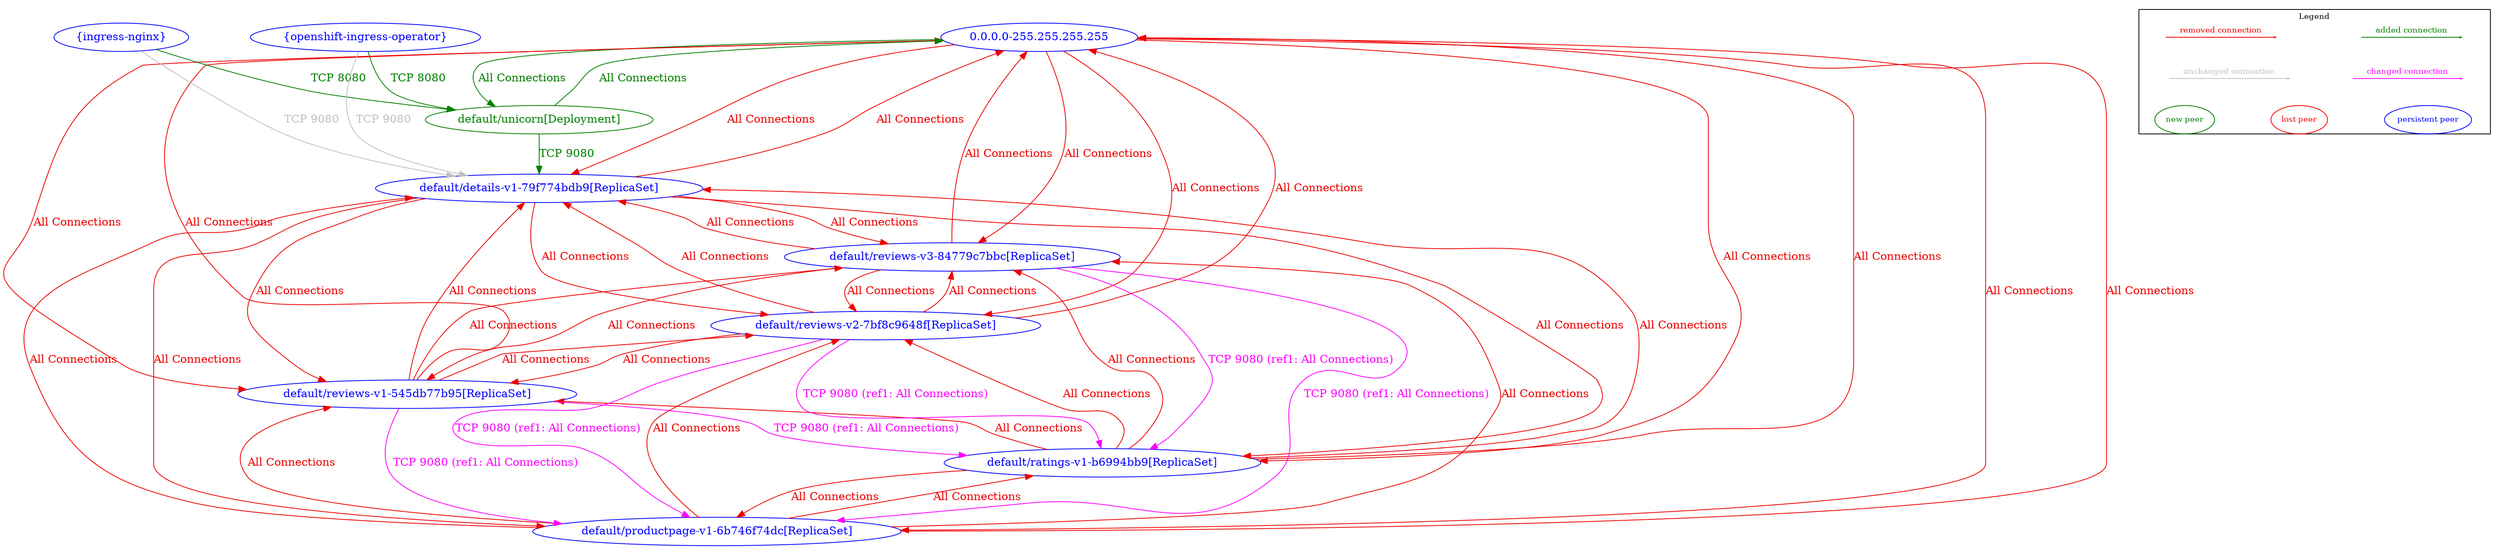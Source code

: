 digraph {
	"0.0.0.0-255.255.255.255" [label="0.0.0.0-255.255.255.255" color="blue" fontcolor="blue"]
	"default/details-v1-79f774bdb9[ReplicaSet]" [label="default/details-v1-79f774bdb9[ReplicaSet]" color="blue" fontcolor="blue"]
	"default/productpage-v1-6b746f74dc[ReplicaSet]" [label="default/productpage-v1-6b746f74dc[ReplicaSet]" color="blue" fontcolor="blue"]
	"default/ratings-v1-b6994bb9[ReplicaSet]" [label="default/ratings-v1-b6994bb9[ReplicaSet]" color="blue" fontcolor="blue"]
	"default/reviews-v1-545db77b95[ReplicaSet]" [label="default/reviews-v1-545db77b95[ReplicaSet]" color="blue" fontcolor="blue"]
	"default/reviews-v2-7bf8c9648f[ReplicaSet]" [label="default/reviews-v2-7bf8c9648f[ReplicaSet]" color="blue" fontcolor="blue"]
	"default/reviews-v3-84779c7bbc[ReplicaSet]" [label="default/reviews-v3-84779c7bbc[ReplicaSet]" color="blue" fontcolor="blue"]
	"default/unicorn[Deployment]" [label="default/unicorn[Deployment]" color="#008000" fontcolor="#008000"]
	"{ingress-nginx}" [label="{ingress-nginx}" color="blue" fontcolor="blue"]
	"{openshift-ingress-operator}" [label="{openshift-ingress-operator}" color="blue" fontcolor="blue"]
	"0.0.0.0-255.255.255.255" -> "default/details-v1-79f774bdb9[ReplicaSet]" [label="All Connections" color="red2" fontcolor="red2"]
	"0.0.0.0-255.255.255.255" -> "default/productpage-v1-6b746f74dc[ReplicaSet]" [label="All Connections" color="red2" fontcolor="red2"]
	"0.0.0.0-255.255.255.255" -> "default/ratings-v1-b6994bb9[ReplicaSet]" [label="All Connections" color="red2" fontcolor="red2"]
	"0.0.0.0-255.255.255.255" -> "default/reviews-v1-545db77b95[ReplicaSet]" [label="All Connections" color="red2" fontcolor="red2"]
	"0.0.0.0-255.255.255.255" -> "default/reviews-v2-7bf8c9648f[ReplicaSet]" [label="All Connections" color="red2" fontcolor="red2"]
	"0.0.0.0-255.255.255.255" -> "default/reviews-v3-84779c7bbc[ReplicaSet]" [label="All Connections" color="red2" fontcolor="red2"]
	"0.0.0.0-255.255.255.255" -> "default/unicorn[Deployment]" [label="All Connections" color="#008000" fontcolor="#008000"]
	"default/details-v1-79f774bdb9[ReplicaSet]" -> "0.0.0.0-255.255.255.255" [label="All Connections" color="red2" fontcolor="red2"]
	"default/details-v1-79f774bdb9[ReplicaSet]" -> "default/productpage-v1-6b746f74dc[ReplicaSet]" [label="All Connections" color="red2" fontcolor="red2"]
	"default/details-v1-79f774bdb9[ReplicaSet]" -> "default/ratings-v1-b6994bb9[ReplicaSet]" [label="All Connections" color="red2" fontcolor="red2"]
	"default/details-v1-79f774bdb9[ReplicaSet]" -> "default/reviews-v1-545db77b95[ReplicaSet]" [label="All Connections" color="red2" fontcolor="red2"]
	"default/details-v1-79f774bdb9[ReplicaSet]" -> "default/reviews-v2-7bf8c9648f[ReplicaSet]" [label="All Connections" color="red2" fontcolor="red2"]
	"default/details-v1-79f774bdb9[ReplicaSet]" -> "default/reviews-v3-84779c7bbc[ReplicaSet]" [label="All Connections" color="red2" fontcolor="red2"]
	"default/productpage-v1-6b746f74dc[ReplicaSet]" -> "0.0.0.0-255.255.255.255" [label="All Connections" color="red2" fontcolor="red2"]
	"default/productpage-v1-6b746f74dc[ReplicaSet]" -> "default/details-v1-79f774bdb9[ReplicaSet]" [label="All Connections" color="red2" fontcolor="red2"]
	"default/productpage-v1-6b746f74dc[ReplicaSet]" -> "default/ratings-v1-b6994bb9[ReplicaSet]" [label="All Connections" color="red2" fontcolor="red2"]
	"default/productpage-v1-6b746f74dc[ReplicaSet]" -> "default/reviews-v1-545db77b95[ReplicaSet]" [label="All Connections" color="red2" fontcolor="red2"]
	"default/productpage-v1-6b746f74dc[ReplicaSet]" -> "default/reviews-v2-7bf8c9648f[ReplicaSet]" [label="All Connections" color="red2" fontcolor="red2"]
	"default/productpage-v1-6b746f74dc[ReplicaSet]" -> "default/reviews-v3-84779c7bbc[ReplicaSet]" [label="All Connections" color="red2" fontcolor="red2"]
	"default/ratings-v1-b6994bb9[ReplicaSet]" -> "0.0.0.0-255.255.255.255" [label="All Connections" color="red2" fontcolor="red2"]
	"default/ratings-v1-b6994bb9[ReplicaSet]" -> "default/details-v1-79f774bdb9[ReplicaSet]" [label="All Connections" color="red2" fontcolor="red2"]
	"default/ratings-v1-b6994bb9[ReplicaSet]" -> "default/productpage-v1-6b746f74dc[ReplicaSet]" [label="All Connections" color="red2" fontcolor="red2"]
	"default/ratings-v1-b6994bb9[ReplicaSet]" -> "default/reviews-v1-545db77b95[ReplicaSet]" [label="All Connections" color="red2" fontcolor="red2"]
	"default/ratings-v1-b6994bb9[ReplicaSet]" -> "default/reviews-v2-7bf8c9648f[ReplicaSet]" [label="All Connections" color="red2" fontcolor="red2"]
	"default/ratings-v1-b6994bb9[ReplicaSet]" -> "default/reviews-v3-84779c7bbc[ReplicaSet]" [label="All Connections" color="red2" fontcolor="red2"]
	"default/reviews-v1-545db77b95[ReplicaSet]" -> "0.0.0.0-255.255.255.255" [label="All Connections" color="red2" fontcolor="red2"]
	"default/reviews-v1-545db77b95[ReplicaSet]" -> "default/details-v1-79f774bdb9[ReplicaSet]" [label="All Connections" color="red2" fontcolor="red2"]
	"default/reviews-v1-545db77b95[ReplicaSet]" -> "default/productpage-v1-6b746f74dc[ReplicaSet]" [label="TCP 9080 (ref1: All Connections)" color="magenta" fontcolor="magenta"]
	"default/reviews-v1-545db77b95[ReplicaSet]" -> "default/ratings-v1-b6994bb9[ReplicaSet]" [label="TCP 9080 (ref1: All Connections)" color="magenta" fontcolor="magenta"]
	"default/reviews-v1-545db77b95[ReplicaSet]" -> "default/reviews-v2-7bf8c9648f[ReplicaSet]" [label="All Connections" color="red2" fontcolor="red2"]
	"default/reviews-v1-545db77b95[ReplicaSet]" -> "default/reviews-v3-84779c7bbc[ReplicaSet]" [label="All Connections" color="red2" fontcolor="red2"]
	"default/reviews-v2-7bf8c9648f[ReplicaSet]" -> "0.0.0.0-255.255.255.255" [label="All Connections" color="red2" fontcolor="red2"]
	"default/reviews-v2-7bf8c9648f[ReplicaSet]" -> "default/details-v1-79f774bdb9[ReplicaSet]" [label="All Connections" color="red2" fontcolor="red2"]
	"default/reviews-v2-7bf8c9648f[ReplicaSet]" -> "default/productpage-v1-6b746f74dc[ReplicaSet]" [label="TCP 9080 (ref1: All Connections)" color="magenta" fontcolor="magenta"]
	"default/reviews-v2-7bf8c9648f[ReplicaSet]" -> "default/ratings-v1-b6994bb9[ReplicaSet]" [label="TCP 9080 (ref1: All Connections)" color="magenta" fontcolor="magenta"]
	"default/reviews-v2-7bf8c9648f[ReplicaSet]" -> "default/reviews-v1-545db77b95[ReplicaSet]" [label="All Connections" color="red2" fontcolor="red2"]
	"default/reviews-v2-7bf8c9648f[ReplicaSet]" -> "default/reviews-v3-84779c7bbc[ReplicaSet]" [label="All Connections" color="red2" fontcolor="red2"]
	"default/reviews-v3-84779c7bbc[ReplicaSet]" -> "0.0.0.0-255.255.255.255" [label="All Connections" color="red2" fontcolor="red2"]
	"default/reviews-v3-84779c7bbc[ReplicaSet]" -> "default/details-v1-79f774bdb9[ReplicaSet]" [label="All Connections" color="red2" fontcolor="red2"]
	"default/reviews-v3-84779c7bbc[ReplicaSet]" -> "default/productpage-v1-6b746f74dc[ReplicaSet]" [label="TCP 9080 (ref1: All Connections)" color="magenta" fontcolor="magenta"]
	"default/reviews-v3-84779c7bbc[ReplicaSet]" -> "default/ratings-v1-b6994bb9[ReplicaSet]" [label="TCP 9080 (ref1: All Connections)" color="magenta" fontcolor="magenta"]
	"default/reviews-v3-84779c7bbc[ReplicaSet]" -> "default/reviews-v1-545db77b95[ReplicaSet]" [label="All Connections" color="red2" fontcolor="red2"]
	"default/reviews-v3-84779c7bbc[ReplicaSet]" -> "default/reviews-v2-7bf8c9648f[ReplicaSet]" [label="All Connections" color="red2" fontcolor="red2"]
	"default/unicorn[Deployment]" -> "0.0.0.0-255.255.255.255" [label="All Connections" color="#008000" fontcolor="#008000"]
	"default/unicorn[Deployment]" -> "default/details-v1-79f774bdb9[ReplicaSet]" [label="TCP 9080" color="#008000" fontcolor="#008000"]
	"{ingress-nginx}" -> "default/details-v1-79f774bdb9[ReplicaSet]" [label="TCP 9080" color="grey" fontcolor="grey"]
	"{ingress-nginx}" -> "default/unicorn[Deployment]" [label="TCP 8080" color="#008000" fontcolor="#008000"]
	"{openshift-ingress-operator}" -> "default/details-v1-79f774bdb9[ReplicaSet]" [label="TCP 9080" color="grey" fontcolor="grey"]
	"{openshift-ingress-operator}" -> "default/unicorn[Deployment]" [label="TCP 8080" color="#008000" fontcolor="#008000"]
	nodesep=0.5
	subgraph cluster_legend {
		label="Legend"
		fontsize = 10
		margin=0
		a [style=invis height=0 width=0]
		b [style=invis height=0 width=0]
		c [style=invis height=0 width=0]
		d [style=invis height=0 width=0]
		e [style=invis height=0 width=0]
		f [style=invis height=0 width=0]
		g [style=invis height=0 width=0]
		h [style=invis height=0 width=0]
		{rank=source a b c d}
		{rank=same e f g h}
		a -> b [label="added connection", color="#008000" fontcolor="#008000" fontsize = 10 arrowsize=0.2]
		c -> d [label="removed connection", color="red2" fontcolor="red2" fontsize = 10 arrowsize=0.2]
		e -> f [label="changed connection", color="magenta" fontcolor="magenta" fontsize = 10 arrowsize=0.2]
		g -> h [label="unchanged connection", color="grey" fontcolor="grey" fontsize = 10 arrowsize=0.2]
		np [label="new peer" color="#008000" fontcolor="#008000" fontsize = 10]
		lp [label="lost peer" color="red" fontcolor="red" fontsize = 10]
		pp [label="persistent peer" color="blue" fontcolor="blue" fontsize = 10]
		{rank=sink np lp pp}
		np->lp [style=invis]
		lp->pp [style=invis]
	}
}